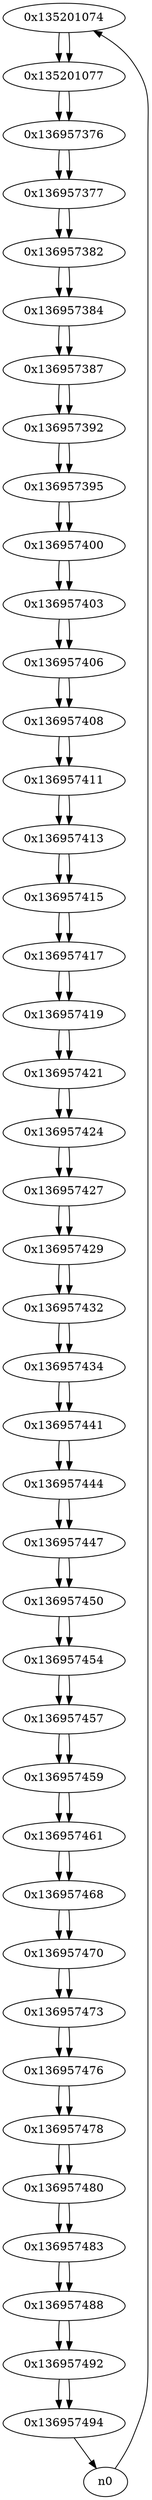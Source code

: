digraph G{
/* nodes */
  n1 [label="0x135201074"]
  n2 [label="0x135201077"]
  n3 [label="0x136957376"]
  n4 [label="0x136957377"]
  n5 [label="0x136957382"]
  n6 [label="0x136957384"]
  n7 [label="0x136957387"]
  n8 [label="0x136957392"]
  n9 [label="0x136957395"]
  n10 [label="0x136957400"]
  n11 [label="0x136957403"]
  n12 [label="0x136957406"]
  n13 [label="0x136957408"]
  n14 [label="0x136957411"]
  n15 [label="0x136957413"]
  n16 [label="0x136957415"]
  n17 [label="0x136957417"]
  n18 [label="0x136957419"]
  n19 [label="0x136957421"]
  n20 [label="0x136957424"]
  n21 [label="0x136957427"]
  n22 [label="0x136957429"]
  n23 [label="0x136957432"]
  n24 [label="0x136957434"]
  n25 [label="0x136957441"]
  n26 [label="0x136957444"]
  n27 [label="0x136957447"]
  n28 [label="0x136957450"]
  n29 [label="0x136957454"]
  n30 [label="0x136957457"]
  n31 [label="0x136957459"]
  n32 [label="0x136957461"]
  n33 [label="0x136957468"]
  n34 [label="0x136957470"]
  n35 [label="0x136957473"]
  n36 [label="0x136957476"]
  n37 [label="0x136957478"]
  n38 [label="0x136957480"]
  n39 [label="0x136957483"]
  n40 [label="0x136957488"]
  n41 [label="0x136957492"]
  n42 [label="0x136957494"]
/* edges */
n1 -> n2;
n0 -> n1;
n2 -> n3;
n1 -> n2;
n3 -> n4;
n2 -> n3;
n4 -> n5;
n3 -> n4;
n5 -> n6;
n4 -> n5;
n6 -> n7;
n5 -> n6;
n7 -> n8;
n6 -> n7;
n8 -> n9;
n7 -> n8;
n9 -> n10;
n8 -> n9;
n10 -> n11;
n9 -> n10;
n11 -> n12;
n10 -> n11;
n12 -> n13;
n11 -> n12;
n13 -> n14;
n12 -> n13;
n14 -> n15;
n13 -> n14;
n15 -> n16;
n14 -> n15;
n16 -> n17;
n15 -> n16;
n17 -> n18;
n16 -> n17;
n18 -> n19;
n17 -> n18;
n19 -> n20;
n18 -> n19;
n20 -> n21;
n19 -> n20;
n21 -> n22;
n20 -> n21;
n22 -> n23;
n21 -> n22;
n23 -> n24;
n22 -> n23;
n24 -> n25;
n23 -> n24;
n25 -> n26;
n24 -> n25;
n26 -> n27;
n25 -> n26;
n27 -> n28;
n26 -> n27;
n28 -> n29;
n27 -> n28;
n29 -> n30;
n28 -> n29;
n30 -> n31;
n29 -> n30;
n31 -> n32;
n30 -> n31;
n32 -> n33;
n31 -> n32;
n33 -> n34;
n32 -> n33;
n34 -> n35;
n33 -> n34;
n35 -> n36;
n34 -> n35;
n36 -> n37;
n35 -> n36;
n37 -> n38;
n36 -> n37;
n38 -> n39;
n37 -> n38;
n39 -> n40;
n38 -> n39;
n40 -> n41;
n39 -> n40;
n41 -> n42;
n40 -> n41;
n42 -> n0;
n41 -> n42;
}
